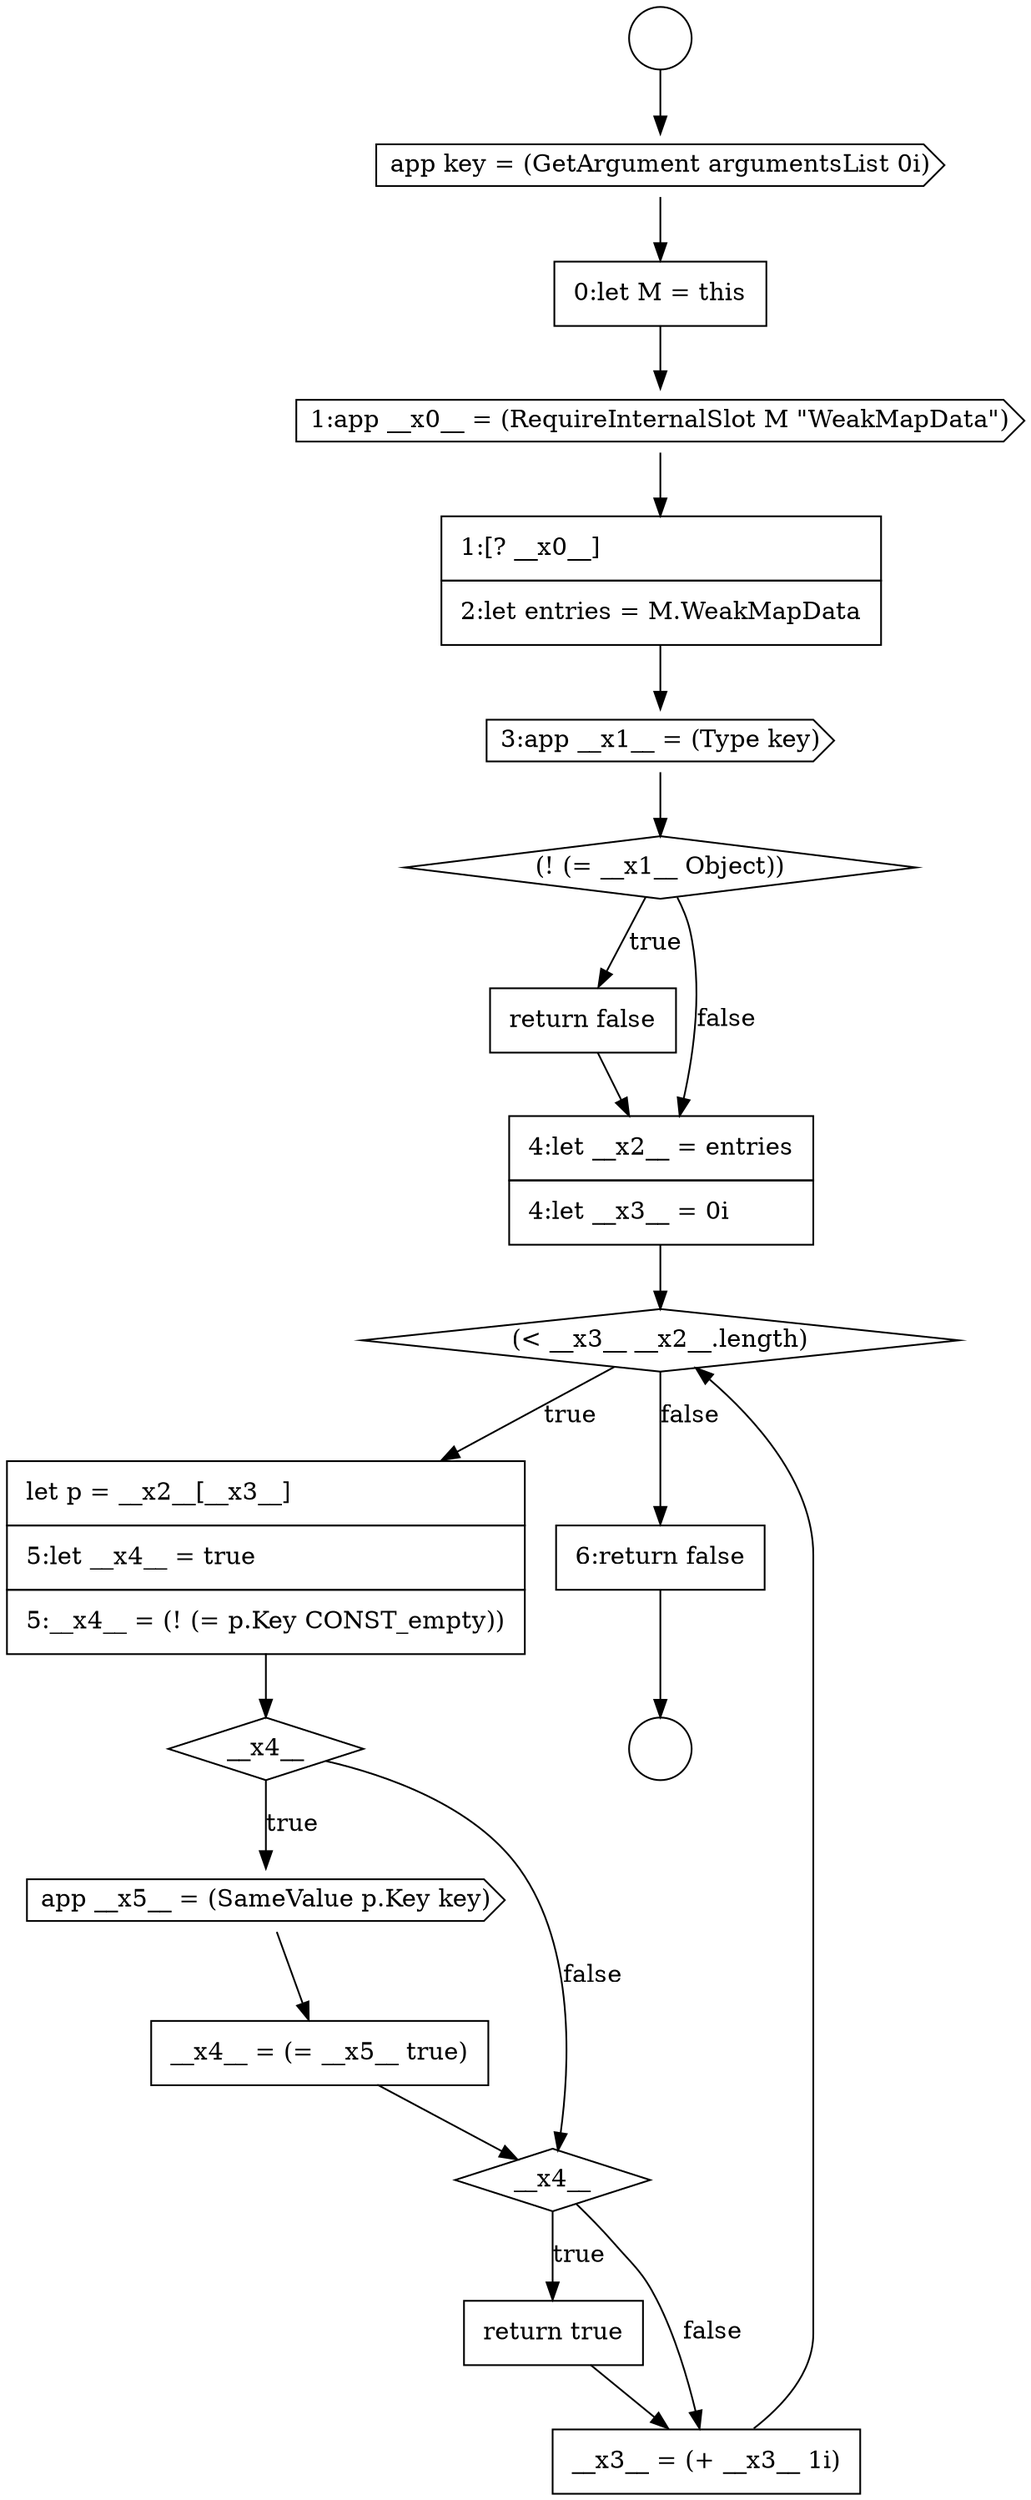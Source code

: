 digraph {
  node16784 [shape=circle label=" " color="black" fillcolor="white" style=filled]
  node16789 [shape=none, margin=0, label=<<font color="black">
    <table border="0" cellborder="1" cellspacing="0" cellpadding="10">
      <tr><td align="left">1:[? __x0__]</td></tr>
      <tr><td align="left">2:let entries = M.WeakMapData</td></tr>
    </table>
  </font>> color="black" fillcolor="white" style=filled]
  node16800 [shape=none, margin=0, label=<<font color="black">
    <table border="0" cellborder="1" cellspacing="0" cellpadding="10">
      <tr><td align="left">return true</td></tr>
    </table>
  </font>> color="black" fillcolor="white" style=filled]
  node16786 [shape=cds, label=<<font color="black">app key = (GetArgument argumentsList 0i)</font>> color="black" fillcolor="white" style=filled]
  node16796 [shape=diamond, label=<<font color="black">__x4__</font>> color="black" fillcolor="white" style=filled]
  node16787 [shape=none, margin=0, label=<<font color="black">
    <table border="0" cellborder="1" cellspacing="0" cellpadding="10">
      <tr><td align="left">0:let M = this</td></tr>
    </table>
  </font>> color="black" fillcolor="white" style=filled]
  node16791 [shape=diamond, label=<<font color="black">(! (= __x1__ Object))</font>> color="black" fillcolor="white" style=filled]
  node16795 [shape=none, margin=0, label=<<font color="black">
    <table border="0" cellborder="1" cellspacing="0" cellpadding="10">
      <tr><td align="left">let p = __x2__[__x3__]</td></tr>
      <tr><td align="left">5:let __x4__ = true</td></tr>
      <tr><td align="left">5:__x4__ = (! (= p.Key CONST_empty))</td></tr>
    </table>
  </font>> color="black" fillcolor="white" style=filled]
  node16788 [shape=cds, label=<<font color="black">1:app __x0__ = (RequireInternalSlot M &quot;WeakMapData&quot;)</font>> color="black" fillcolor="white" style=filled]
  node16792 [shape=none, margin=0, label=<<font color="black">
    <table border="0" cellborder="1" cellspacing="0" cellpadding="10">
      <tr><td align="left">return false</td></tr>
    </table>
  </font>> color="black" fillcolor="white" style=filled]
  node16794 [shape=diamond, label=<<font color="black">(&lt; __x3__ __x2__.length)</font>> color="black" fillcolor="white" style=filled]
  node16797 [shape=cds, label=<<font color="black">app __x5__ = (SameValue p.Key key)</font>> color="black" fillcolor="white" style=filled]
  node16798 [shape=none, margin=0, label=<<font color="black">
    <table border="0" cellborder="1" cellspacing="0" cellpadding="10">
      <tr><td align="left">__x4__ = (= __x5__ true)</td></tr>
    </table>
  </font>> color="black" fillcolor="white" style=filled]
  node16785 [shape=circle label=" " color="black" fillcolor="white" style=filled]
  node16801 [shape=none, margin=0, label=<<font color="black">
    <table border="0" cellborder="1" cellspacing="0" cellpadding="10">
      <tr><td align="left">__x3__ = (+ __x3__ 1i)</td></tr>
    </table>
  </font>> color="black" fillcolor="white" style=filled]
  node16790 [shape=cds, label=<<font color="black">3:app __x1__ = (Type key)</font>> color="black" fillcolor="white" style=filled]
  node16793 [shape=none, margin=0, label=<<font color="black">
    <table border="0" cellborder="1" cellspacing="0" cellpadding="10">
      <tr><td align="left">4:let __x2__ = entries</td></tr>
      <tr><td align="left">4:let __x3__ = 0i</td></tr>
    </table>
  </font>> color="black" fillcolor="white" style=filled]
  node16799 [shape=diamond, label=<<font color="black">__x4__</font>> color="black" fillcolor="white" style=filled]
  node16802 [shape=none, margin=0, label=<<font color="black">
    <table border="0" cellborder="1" cellspacing="0" cellpadding="10">
      <tr><td align="left">6:return false</td></tr>
    </table>
  </font>> color="black" fillcolor="white" style=filled]
  node16789 -> node16790 [ color="black"]
  node16797 -> node16798 [ color="black"]
  node16784 -> node16786 [ color="black"]
  node16800 -> node16801 [ color="black"]
  node16786 -> node16787 [ color="black"]
  node16793 -> node16794 [ color="black"]
  node16795 -> node16796 [ color="black"]
  node16796 -> node16797 [label=<<font color="black">true</font>> color="black"]
  node16796 -> node16799 [label=<<font color="black">false</font>> color="black"]
  node16788 -> node16789 [ color="black"]
  node16802 -> node16785 [ color="black"]
  node16799 -> node16800 [label=<<font color="black">true</font>> color="black"]
  node16799 -> node16801 [label=<<font color="black">false</font>> color="black"]
  node16798 -> node16799 [ color="black"]
  node16792 -> node16793 [ color="black"]
  node16791 -> node16792 [label=<<font color="black">true</font>> color="black"]
  node16791 -> node16793 [label=<<font color="black">false</font>> color="black"]
  node16801 -> node16794 [ color="black"]
  node16790 -> node16791 [ color="black"]
  node16787 -> node16788 [ color="black"]
  node16794 -> node16795 [label=<<font color="black">true</font>> color="black"]
  node16794 -> node16802 [label=<<font color="black">false</font>> color="black"]
}
